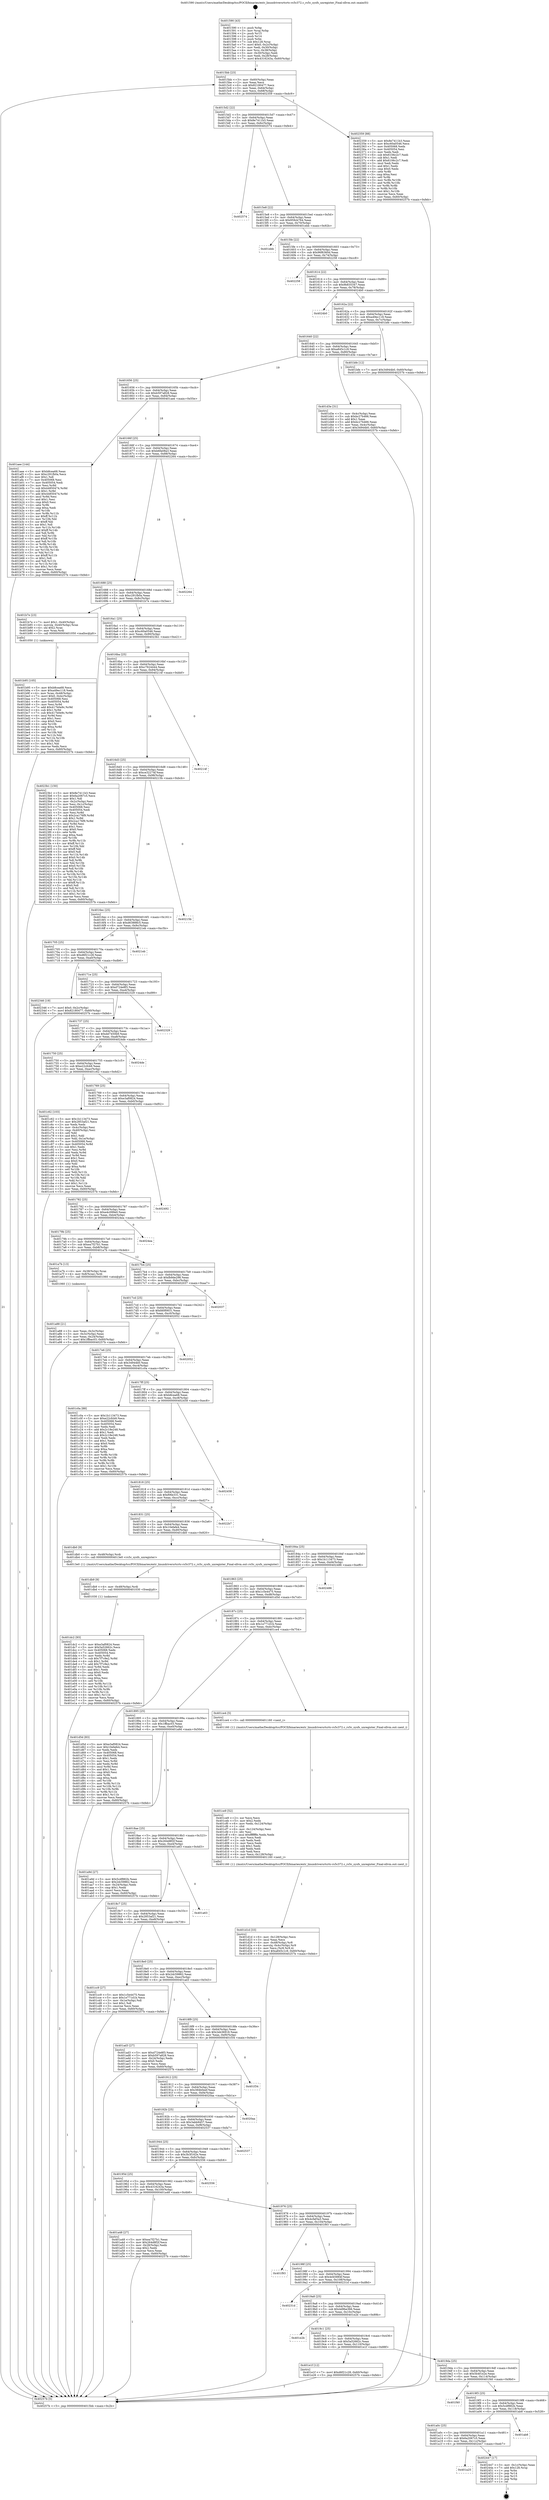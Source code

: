 digraph "0x401590" {
  label = "0x401590 (/mnt/c/Users/mathe/Desktop/tcc/POCII/binaries/extr_linuxdriversrtcrtc-rs5c372.c_rs5c_sysfs_unregister_Final-ollvm.out::main(0))"
  labelloc = "t"
  node[shape=record]

  Entry [label="",width=0.3,height=0.3,shape=circle,fillcolor=black,style=filled]
  "0x4015bb" [label="{
     0x4015bb [23]\l
     | [instrs]\l
     &nbsp;&nbsp;0x4015bb \<+3\>: mov -0x60(%rbp),%eax\l
     &nbsp;&nbsp;0x4015be \<+2\>: mov %eax,%ecx\l
     &nbsp;&nbsp;0x4015c0 \<+6\>: sub $0x82180477,%ecx\l
     &nbsp;&nbsp;0x4015c6 \<+3\>: mov %eax,-0x64(%rbp)\l
     &nbsp;&nbsp;0x4015c9 \<+3\>: mov %ecx,-0x68(%rbp)\l
     &nbsp;&nbsp;0x4015cc \<+6\>: je 0000000000402359 \<main+0xdc9\>\l
  }"]
  "0x402359" [label="{
     0x402359 [88]\l
     | [instrs]\l
     &nbsp;&nbsp;0x402359 \<+5\>: mov $0x8e7411b3,%eax\l
     &nbsp;&nbsp;0x40235e \<+5\>: mov $0xc60a0546,%ecx\l
     &nbsp;&nbsp;0x402363 \<+7\>: mov 0x405068,%edx\l
     &nbsp;&nbsp;0x40236a \<+7\>: mov 0x405054,%esi\l
     &nbsp;&nbsp;0x402371 \<+2\>: mov %edx,%edi\l
     &nbsp;&nbsp;0x402373 \<+6\>: sub $0x6106c2c7,%edi\l
     &nbsp;&nbsp;0x402379 \<+3\>: sub $0x1,%edi\l
     &nbsp;&nbsp;0x40237c \<+6\>: add $0x6106c2c7,%edi\l
     &nbsp;&nbsp;0x402382 \<+3\>: imul %edi,%edx\l
     &nbsp;&nbsp;0x402385 \<+3\>: and $0x1,%edx\l
     &nbsp;&nbsp;0x402388 \<+3\>: cmp $0x0,%edx\l
     &nbsp;&nbsp;0x40238b \<+4\>: sete %r8b\l
     &nbsp;&nbsp;0x40238f \<+3\>: cmp $0xa,%esi\l
     &nbsp;&nbsp;0x402392 \<+4\>: setl %r9b\l
     &nbsp;&nbsp;0x402396 \<+3\>: mov %r8b,%r10b\l
     &nbsp;&nbsp;0x402399 \<+3\>: and %r9b,%r10b\l
     &nbsp;&nbsp;0x40239c \<+3\>: xor %r9b,%r8b\l
     &nbsp;&nbsp;0x40239f \<+3\>: or %r8b,%r10b\l
     &nbsp;&nbsp;0x4023a2 \<+4\>: test $0x1,%r10b\l
     &nbsp;&nbsp;0x4023a6 \<+3\>: cmovne %ecx,%eax\l
     &nbsp;&nbsp;0x4023a9 \<+3\>: mov %eax,-0x60(%rbp)\l
     &nbsp;&nbsp;0x4023ac \<+5\>: jmp 000000000040257b \<main+0xfeb\>\l
  }"]
  "0x4015d2" [label="{
     0x4015d2 [22]\l
     | [instrs]\l
     &nbsp;&nbsp;0x4015d2 \<+5\>: jmp 00000000004015d7 \<main+0x47\>\l
     &nbsp;&nbsp;0x4015d7 \<+3\>: mov -0x64(%rbp),%eax\l
     &nbsp;&nbsp;0x4015da \<+5\>: sub $0x8e7411b3,%eax\l
     &nbsp;&nbsp;0x4015df \<+3\>: mov %eax,-0x6c(%rbp)\l
     &nbsp;&nbsp;0x4015e2 \<+6\>: je 0000000000402574 \<main+0xfe4\>\l
  }"]
  Exit [label="",width=0.3,height=0.3,shape=circle,fillcolor=black,style=filled,peripheries=2]
  "0x402574" [label="{
     0x402574\l
  }", style=dashed]
  "0x4015e8" [label="{
     0x4015e8 [22]\l
     | [instrs]\l
     &nbsp;&nbsp;0x4015e8 \<+5\>: jmp 00000000004015ed \<main+0x5d\>\l
     &nbsp;&nbsp;0x4015ed \<+3\>: mov -0x64(%rbp),%eax\l
     &nbsp;&nbsp;0x4015f0 \<+5\>: sub $0x959cb764,%eax\l
     &nbsp;&nbsp;0x4015f5 \<+3\>: mov %eax,-0x70(%rbp)\l
     &nbsp;&nbsp;0x4015f8 \<+6\>: je 0000000000401ebb \<main+0x92b\>\l
  }"]
  "0x401a25" [label="{
     0x401a25\l
  }", style=dashed]
  "0x401ebb" [label="{
     0x401ebb\l
  }", style=dashed]
  "0x4015fe" [label="{
     0x4015fe [22]\l
     | [instrs]\l
     &nbsp;&nbsp;0x4015fe \<+5\>: jmp 0000000000401603 \<main+0x73\>\l
     &nbsp;&nbsp;0x401603 \<+3\>: mov -0x64(%rbp),%eax\l
     &nbsp;&nbsp;0x401606 \<+5\>: sub $0x96f6360d,%eax\l
     &nbsp;&nbsp;0x40160b \<+3\>: mov %eax,-0x74(%rbp)\l
     &nbsp;&nbsp;0x40160e \<+6\>: je 0000000000402258 \<main+0xcc8\>\l
  }"]
  "0x402447" [label="{
     0x402447 [17]\l
     | [instrs]\l
     &nbsp;&nbsp;0x402447 \<+3\>: mov -0x1c(%rbp),%eax\l
     &nbsp;&nbsp;0x40244a \<+7\>: add $0x128,%rsp\l
     &nbsp;&nbsp;0x402451 \<+1\>: pop %rbx\l
     &nbsp;&nbsp;0x402452 \<+2\>: pop %r14\l
     &nbsp;&nbsp;0x402454 \<+2\>: pop %r15\l
     &nbsp;&nbsp;0x402456 \<+1\>: pop %rbp\l
     &nbsp;&nbsp;0x402457 \<+1\>: ret\l
  }"]
  "0x402258" [label="{
     0x402258\l
  }", style=dashed]
  "0x401614" [label="{
     0x401614 [22]\l
     | [instrs]\l
     &nbsp;&nbsp;0x401614 \<+5\>: jmp 0000000000401619 \<main+0x89\>\l
     &nbsp;&nbsp;0x401619 \<+3\>: mov -0x64(%rbp),%eax\l
     &nbsp;&nbsp;0x40161c \<+5\>: sub $0x9b835347,%eax\l
     &nbsp;&nbsp;0x401621 \<+3\>: mov %eax,-0x78(%rbp)\l
     &nbsp;&nbsp;0x401624 \<+6\>: je 00000000004024b0 \<main+0xf20\>\l
  }"]
  "0x401a0c" [label="{
     0x401a0c [25]\l
     | [instrs]\l
     &nbsp;&nbsp;0x401a0c \<+5\>: jmp 0000000000401a11 \<main+0x481\>\l
     &nbsp;&nbsp;0x401a11 \<+3\>: mov -0x64(%rbp),%eax\l
     &nbsp;&nbsp;0x401a14 \<+5\>: sub $0x6a2067c5,%eax\l
     &nbsp;&nbsp;0x401a19 \<+6\>: mov %eax,-0x11c(%rbp)\l
     &nbsp;&nbsp;0x401a1f \<+6\>: je 0000000000402447 \<main+0xeb7\>\l
  }"]
  "0x4024b0" [label="{
     0x4024b0\l
  }", style=dashed]
  "0x40162a" [label="{
     0x40162a [22]\l
     | [instrs]\l
     &nbsp;&nbsp;0x40162a \<+5\>: jmp 000000000040162f \<main+0x9f\>\l
     &nbsp;&nbsp;0x40162f \<+3\>: mov -0x64(%rbp),%eax\l
     &nbsp;&nbsp;0x401632 \<+5\>: sub $0xa49ec118,%eax\l
     &nbsp;&nbsp;0x401637 \<+3\>: mov %eax,-0x7c(%rbp)\l
     &nbsp;&nbsp;0x40163a \<+6\>: je 0000000000401bfe \<main+0x66e\>\l
  }"]
  "0x401ab8" [label="{
     0x401ab8\l
  }", style=dashed]
  "0x401bfe" [label="{
     0x401bfe [12]\l
     | [instrs]\l
     &nbsp;&nbsp;0x401bfe \<+7\>: movl $0x34944b0,-0x60(%rbp)\l
     &nbsp;&nbsp;0x401c05 \<+5\>: jmp 000000000040257b \<main+0xfeb\>\l
  }"]
  "0x401640" [label="{
     0x401640 [22]\l
     | [instrs]\l
     &nbsp;&nbsp;0x401640 \<+5\>: jmp 0000000000401645 \<main+0xb5\>\l
     &nbsp;&nbsp;0x401645 \<+3\>: mov -0x64(%rbp),%eax\l
     &nbsp;&nbsp;0x401648 \<+5\>: sub $0xa845c1c9,%eax\l
     &nbsp;&nbsp;0x40164d \<+3\>: mov %eax,-0x80(%rbp)\l
     &nbsp;&nbsp;0x401650 \<+6\>: je 0000000000401d3e \<main+0x7ae\>\l
  }"]
  "0x4019f3" [label="{
     0x4019f3 [25]\l
     | [instrs]\l
     &nbsp;&nbsp;0x4019f3 \<+5\>: jmp 00000000004019f8 \<main+0x468\>\l
     &nbsp;&nbsp;0x4019f8 \<+3\>: mov -0x64(%rbp),%eax\l
     &nbsp;&nbsp;0x4019fb \<+5\>: sub $0x5cdf882b,%eax\l
     &nbsp;&nbsp;0x401a00 \<+6\>: mov %eax,-0x118(%rbp)\l
     &nbsp;&nbsp;0x401a06 \<+6\>: je 0000000000401ab8 \<main+0x528\>\l
  }"]
  "0x401d3e" [label="{
     0x401d3e [31]\l
     | [instrs]\l
     &nbsp;&nbsp;0x401d3e \<+3\>: mov -0x4c(%rbp),%eax\l
     &nbsp;&nbsp;0x401d41 \<+5\>: sub $0xbc27b466,%eax\l
     &nbsp;&nbsp;0x401d46 \<+3\>: add $0x1,%eax\l
     &nbsp;&nbsp;0x401d49 \<+5\>: add $0xbc27b466,%eax\l
     &nbsp;&nbsp;0x401d4e \<+3\>: mov %eax,-0x4c(%rbp)\l
     &nbsp;&nbsp;0x401d51 \<+7\>: movl $0x34944b0,-0x60(%rbp)\l
     &nbsp;&nbsp;0x401d58 \<+5\>: jmp 000000000040257b \<main+0xfeb\>\l
  }"]
  "0x401656" [label="{
     0x401656 [25]\l
     | [instrs]\l
     &nbsp;&nbsp;0x401656 \<+5\>: jmp 000000000040165b \<main+0xcb\>\l
     &nbsp;&nbsp;0x40165b \<+3\>: mov -0x64(%rbp),%eax\l
     &nbsp;&nbsp;0x40165e \<+5\>: sub $0xb597a828,%eax\l
     &nbsp;&nbsp;0x401663 \<+6\>: mov %eax,-0x84(%rbp)\l
     &nbsp;&nbsp;0x401669 \<+6\>: je 0000000000401aee \<main+0x55e\>\l
  }"]
  "0x401f40" [label="{
     0x401f40\l
  }", style=dashed]
  "0x401aee" [label="{
     0x401aee [144]\l
     | [instrs]\l
     &nbsp;&nbsp;0x401aee \<+5\>: mov $0xb8cea68,%eax\l
     &nbsp;&nbsp;0x401af3 \<+5\>: mov $0xc291fb0a,%ecx\l
     &nbsp;&nbsp;0x401af8 \<+2\>: mov $0x1,%dl\l
     &nbsp;&nbsp;0x401afa \<+7\>: mov 0x405068,%esi\l
     &nbsp;&nbsp;0x401b01 \<+7\>: mov 0x405054,%edi\l
     &nbsp;&nbsp;0x401b08 \<+3\>: mov %esi,%r8d\l
     &nbsp;&nbsp;0x401b0b \<+7\>: sub $0x44850474,%r8d\l
     &nbsp;&nbsp;0x401b12 \<+4\>: sub $0x1,%r8d\l
     &nbsp;&nbsp;0x401b16 \<+7\>: add $0x44850474,%r8d\l
     &nbsp;&nbsp;0x401b1d \<+4\>: imul %r8d,%esi\l
     &nbsp;&nbsp;0x401b21 \<+3\>: and $0x1,%esi\l
     &nbsp;&nbsp;0x401b24 \<+3\>: cmp $0x0,%esi\l
     &nbsp;&nbsp;0x401b27 \<+4\>: sete %r9b\l
     &nbsp;&nbsp;0x401b2b \<+3\>: cmp $0xa,%edi\l
     &nbsp;&nbsp;0x401b2e \<+4\>: setl %r10b\l
     &nbsp;&nbsp;0x401b32 \<+3\>: mov %r9b,%r11b\l
     &nbsp;&nbsp;0x401b35 \<+4\>: xor $0xff,%r11b\l
     &nbsp;&nbsp;0x401b39 \<+3\>: mov %r10b,%bl\l
     &nbsp;&nbsp;0x401b3c \<+3\>: xor $0xff,%bl\l
     &nbsp;&nbsp;0x401b3f \<+3\>: xor $0x1,%dl\l
     &nbsp;&nbsp;0x401b42 \<+3\>: mov %r11b,%r14b\l
     &nbsp;&nbsp;0x401b45 \<+4\>: and $0xff,%r14b\l
     &nbsp;&nbsp;0x401b49 \<+3\>: and %dl,%r9b\l
     &nbsp;&nbsp;0x401b4c \<+3\>: mov %bl,%r15b\l
     &nbsp;&nbsp;0x401b4f \<+4\>: and $0xff,%r15b\l
     &nbsp;&nbsp;0x401b53 \<+3\>: and %dl,%r10b\l
     &nbsp;&nbsp;0x401b56 \<+3\>: or %r9b,%r14b\l
     &nbsp;&nbsp;0x401b59 \<+3\>: or %r10b,%r15b\l
     &nbsp;&nbsp;0x401b5c \<+3\>: xor %r15b,%r14b\l
     &nbsp;&nbsp;0x401b5f \<+3\>: or %bl,%r11b\l
     &nbsp;&nbsp;0x401b62 \<+4\>: xor $0xff,%r11b\l
     &nbsp;&nbsp;0x401b66 \<+3\>: or $0x1,%dl\l
     &nbsp;&nbsp;0x401b69 \<+3\>: and %dl,%r11b\l
     &nbsp;&nbsp;0x401b6c \<+3\>: or %r11b,%r14b\l
     &nbsp;&nbsp;0x401b6f \<+4\>: test $0x1,%r14b\l
     &nbsp;&nbsp;0x401b73 \<+3\>: cmovne %ecx,%eax\l
     &nbsp;&nbsp;0x401b76 \<+3\>: mov %eax,-0x60(%rbp)\l
     &nbsp;&nbsp;0x401b79 \<+5\>: jmp 000000000040257b \<main+0xfeb\>\l
  }"]
  "0x40166f" [label="{
     0x40166f [25]\l
     | [instrs]\l
     &nbsp;&nbsp;0x40166f \<+5\>: jmp 0000000000401674 \<main+0xe4\>\l
     &nbsp;&nbsp;0x401674 \<+3\>: mov -0x64(%rbp),%eax\l
     &nbsp;&nbsp;0x401677 \<+5\>: sub $0xb6fa08a3,%eax\l
     &nbsp;&nbsp;0x40167c \<+6\>: mov %eax,-0x88(%rbp)\l
     &nbsp;&nbsp;0x401682 \<+6\>: je 0000000000402264 \<main+0xcd4\>\l
  }"]
  "0x4019da" [label="{
     0x4019da [25]\l
     | [instrs]\l
     &nbsp;&nbsp;0x4019da \<+5\>: jmp 00000000004019df \<main+0x44f\>\l
     &nbsp;&nbsp;0x4019df \<+3\>: mov -0x64(%rbp),%eax\l
     &nbsp;&nbsp;0x4019e2 \<+5\>: sub $0x5b4f1e2e,%eax\l
     &nbsp;&nbsp;0x4019e7 \<+6\>: mov %eax,-0x114(%rbp)\l
     &nbsp;&nbsp;0x4019ed \<+6\>: je 0000000000401f40 \<main+0x9b0\>\l
  }"]
  "0x402264" [label="{
     0x402264\l
  }", style=dashed]
  "0x401688" [label="{
     0x401688 [25]\l
     | [instrs]\l
     &nbsp;&nbsp;0x401688 \<+5\>: jmp 000000000040168d \<main+0xfd\>\l
     &nbsp;&nbsp;0x40168d \<+3\>: mov -0x64(%rbp),%eax\l
     &nbsp;&nbsp;0x401690 \<+5\>: sub $0xc291fb0a,%eax\l
     &nbsp;&nbsp;0x401695 \<+6\>: mov %eax,-0x8c(%rbp)\l
     &nbsp;&nbsp;0x40169b \<+6\>: je 0000000000401b7e \<main+0x5ee\>\l
  }"]
  "0x401e1f" [label="{
     0x401e1f [12]\l
     | [instrs]\l
     &nbsp;&nbsp;0x401e1f \<+7\>: movl $0xd6f21c28,-0x60(%rbp)\l
     &nbsp;&nbsp;0x401e26 \<+5\>: jmp 000000000040257b \<main+0xfeb\>\l
  }"]
  "0x401b7e" [label="{
     0x401b7e [23]\l
     | [instrs]\l
     &nbsp;&nbsp;0x401b7e \<+7\>: movl $0x1,-0x40(%rbp)\l
     &nbsp;&nbsp;0x401b85 \<+4\>: movslq -0x40(%rbp),%rax\l
     &nbsp;&nbsp;0x401b89 \<+4\>: shl $0x2,%rax\l
     &nbsp;&nbsp;0x401b8d \<+3\>: mov %rax,%rdi\l
     &nbsp;&nbsp;0x401b90 \<+5\>: call 0000000000401050 \<malloc@plt\>\l
     | [calls]\l
     &nbsp;&nbsp;0x401050 \{1\} (unknown)\l
  }"]
  "0x4016a1" [label="{
     0x4016a1 [25]\l
     | [instrs]\l
     &nbsp;&nbsp;0x4016a1 \<+5\>: jmp 00000000004016a6 \<main+0x116\>\l
     &nbsp;&nbsp;0x4016a6 \<+3\>: mov -0x64(%rbp),%eax\l
     &nbsp;&nbsp;0x4016a9 \<+5\>: sub $0xc60a0546,%eax\l
     &nbsp;&nbsp;0x4016ae \<+6\>: mov %eax,-0x90(%rbp)\l
     &nbsp;&nbsp;0x4016b4 \<+6\>: je 00000000004023b1 \<main+0xe21\>\l
  }"]
  "0x4019c1" [label="{
     0x4019c1 [25]\l
     | [instrs]\l
     &nbsp;&nbsp;0x4019c1 \<+5\>: jmp 00000000004019c6 \<main+0x436\>\l
     &nbsp;&nbsp;0x4019c6 \<+3\>: mov -0x64(%rbp),%eax\l
     &nbsp;&nbsp;0x4019c9 \<+5\>: sub $0x5a52662c,%eax\l
     &nbsp;&nbsp;0x4019ce \<+6\>: mov %eax,-0x110(%rbp)\l
     &nbsp;&nbsp;0x4019d4 \<+6\>: je 0000000000401e1f \<main+0x88f\>\l
  }"]
  "0x4023b1" [label="{
     0x4023b1 [150]\l
     | [instrs]\l
     &nbsp;&nbsp;0x4023b1 \<+5\>: mov $0x8e7411b3,%eax\l
     &nbsp;&nbsp;0x4023b6 \<+5\>: mov $0x6a2067c5,%ecx\l
     &nbsp;&nbsp;0x4023bb \<+2\>: mov $0x1,%dl\l
     &nbsp;&nbsp;0x4023bd \<+3\>: mov -0x2c(%rbp),%esi\l
     &nbsp;&nbsp;0x4023c0 \<+3\>: mov %esi,-0x1c(%rbp)\l
     &nbsp;&nbsp;0x4023c3 \<+7\>: mov 0x405068,%esi\l
     &nbsp;&nbsp;0x4023ca \<+7\>: mov 0x405054,%edi\l
     &nbsp;&nbsp;0x4023d1 \<+3\>: mov %esi,%r8d\l
     &nbsp;&nbsp;0x4023d4 \<+7\>: sub $0x2ca176f9,%r8d\l
     &nbsp;&nbsp;0x4023db \<+4\>: sub $0x1,%r8d\l
     &nbsp;&nbsp;0x4023df \<+7\>: add $0x2ca176f9,%r8d\l
     &nbsp;&nbsp;0x4023e6 \<+4\>: imul %r8d,%esi\l
     &nbsp;&nbsp;0x4023ea \<+3\>: and $0x1,%esi\l
     &nbsp;&nbsp;0x4023ed \<+3\>: cmp $0x0,%esi\l
     &nbsp;&nbsp;0x4023f0 \<+4\>: sete %r9b\l
     &nbsp;&nbsp;0x4023f4 \<+3\>: cmp $0xa,%edi\l
     &nbsp;&nbsp;0x4023f7 \<+4\>: setl %r10b\l
     &nbsp;&nbsp;0x4023fb \<+3\>: mov %r9b,%r11b\l
     &nbsp;&nbsp;0x4023fe \<+4\>: xor $0xff,%r11b\l
     &nbsp;&nbsp;0x402402 \<+3\>: mov %r10b,%bl\l
     &nbsp;&nbsp;0x402405 \<+3\>: xor $0xff,%bl\l
     &nbsp;&nbsp;0x402408 \<+3\>: xor $0x0,%dl\l
     &nbsp;&nbsp;0x40240b \<+3\>: mov %r11b,%r14b\l
     &nbsp;&nbsp;0x40240e \<+4\>: and $0x0,%r14b\l
     &nbsp;&nbsp;0x402412 \<+3\>: and %dl,%r9b\l
     &nbsp;&nbsp;0x402415 \<+3\>: mov %bl,%r15b\l
     &nbsp;&nbsp;0x402418 \<+4\>: and $0x0,%r15b\l
     &nbsp;&nbsp;0x40241c \<+3\>: and %dl,%r10b\l
     &nbsp;&nbsp;0x40241f \<+3\>: or %r9b,%r14b\l
     &nbsp;&nbsp;0x402422 \<+3\>: or %r10b,%r15b\l
     &nbsp;&nbsp;0x402425 \<+3\>: xor %r15b,%r14b\l
     &nbsp;&nbsp;0x402428 \<+3\>: or %bl,%r11b\l
     &nbsp;&nbsp;0x40242b \<+4\>: xor $0xff,%r11b\l
     &nbsp;&nbsp;0x40242f \<+3\>: or $0x0,%dl\l
     &nbsp;&nbsp;0x402432 \<+3\>: and %dl,%r11b\l
     &nbsp;&nbsp;0x402435 \<+3\>: or %r11b,%r14b\l
     &nbsp;&nbsp;0x402438 \<+4\>: test $0x1,%r14b\l
     &nbsp;&nbsp;0x40243c \<+3\>: cmovne %ecx,%eax\l
     &nbsp;&nbsp;0x40243f \<+3\>: mov %eax,-0x60(%rbp)\l
     &nbsp;&nbsp;0x402442 \<+5\>: jmp 000000000040257b \<main+0xfeb\>\l
  }"]
  "0x4016ba" [label="{
     0x4016ba [25]\l
     | [instrs]\l
     &nbsp;&nbsp;0x4016ba \<+5\>: jmp 00000000004016bf \<main+0x12f\>\l
     &nbsp;&nbsp;0x4016bf \<+3\>: mov -0x64(%rbp),%eax\l
     &nbsp;&nbsp;0x4016c2 \<+5\>: sub $0xc7624444,%eax\l
     &nbsp;&nbsp;0x4016c7 \<+6\>: mov %eax,-0x94(%rbp)\l
     &nbsp;&nbsp;0x4016cd \<+6\>: je 000000000040214f \<main+0xbbf\>\l
  }"]
  "0x401e2b" [label="{
     0x401e2b\l
  }", style=dashed]
  "0x40214f" [label="{
     0x40214f\l
  }", style=dashed]
  "0x4016d3" [label="{
     0x4016d3 [25]\l
     | [instrs]\l
     &nbsp;&nbsp;0x4016d3 \<+5\>: jmp 00000000004016d8 \<main+0x148\>\l
     &nbsp;&nbsp;0x4016d8 \<+3\>: mov -0x64(%rbp),%eax\l
     &nbsp;&nbsp;0x4016db \<+5\>: sub $0xce32274f,%eax\l
     &nbsp;&nbsp;0x4016e0 \<+6\>: mov %eax,-0x98(%rbp)\l
     &nbsp;&nbsp;0x4016e6 \<+6\>: je 000000000040215b \<main+0xbcb\>\l
  }"]
  "0x4019a8" [label="{
     0x4019a8 [25]\l
     | [instrs]\l
     &nbsp;&nbsp;0x4019a8 \<+5\>: jmp 00000000004019ad \<main+0x41d\>\l
     &nbsp;&nbsp;0x4019ad \<+3\>: mov -0x64(%rbp),%eax\l
     &nbsp;&nbsp;0x4019b0 \<+5\>: sub $0x4d9be366,%eax\l
     &nbsp;&nbsp;0x4019b5 \<+6\>: mov %eax,-0x10c(%rbp)\l
     &nbsp;&nbsp;0x4019bb \<+6\>: je 0000000000401e2b \<main+0x89b\>\l
  }"]
  "0x40215b" [label="{
     0x40215b\l
  }", style=dashed]
  "0x4016ec" [label="{
     0x4016ec [25]\l
     | [instrs]\l
     &nbsp;&nbsp;0x4016ec \<+5\>: jmp 00000000004016f1 \<main+0x161\>\l
     &nbsp;&nbsp;0x4016f1 \<+3\>: mov -0x64(%rbp),%eax\l
     &nbsp;&nbsp;0x4016f4 \<+5\>: sub $0xd63888c5,%eax\l
     &nbsp;&nbsp;0x4016f9 \<+6\>: mov %eax,-0x9c(%rbp)\l
     &nbsp;&nbsp;0x4016ff \<+6\>: je 00000000004021eb \<main+0xc5b\>\l
  }"]
  "0x40231d" [label="{
     0x40231d\l
  }", style=dashed]
  "0x4021eb" [label="{
     0x4021eb\l
  }", style=dashed]
  "0x401705" [label="{
     0x401705 [25]\l
     | [instrs]\l
     &nbsp;&nbsp;0x401705 \<+5\>: jmp 000000000040170a \<main+0x17a\>\l
     &nbsp;&nbsp;0x40170a \<+3\>: mov -0x64(%rbp),%eax\l
     &nbsp;&nbsp;0x40170d \<+5\>: sub $0xd6f21c28,%eax\l
     &nbsp;&nbsp;0x401712 \<+6\>: mov %eax,-0xa0(%rbp)\l
     &nbsp;&nbsp;0x401718 \<+6\>: je 0000000000402346 \<main+0xdb6\>\l
  }"]
  "0x40198f" [label="{
     0x40198f [25]\l
     | [instrs]\l
     &nbsp;&nbsp;0x40198f \<+5\>: jmp 0000000000401994 \<main+0x404\>\l
     &nbsp;&nbsp;0x401994 \<+3\>: mov -0x64(%rbp),%eax\l
     &nbsp;&nbsp;0x401997 \<+5\>: sub $0x4d45884f,%eax\l
     &nbsp;&nbsp;0x40199c \<+6\>: mov %eax,-0x108(%rbp)\l
     &nbsp;&nbsp;0x4019a2 \<+6\>: je 000000000040231d \<main+0xd8d\>\l
  }"]
  "0x402346" [label="{
     0x402346 [19]\l
     | [instrs]\l
     &nbsp;&nbsp;0x402346 \<+7\>: movl $0x0,-0x2c(%rbp)\l
     &nbsp;&nbsp;0x40234d \<+7\>: movl $0x82180477,-0x60(%rbp)\l
     &nbsp;&nbsp;0x402354 \<+5\>: jmp 000000000040257b \<main+0xfeb\>\l
  }"]
  "0x40171e" [label="{
     0x40171e [25]\l
     | [instrs]\l
     &nbsp;&nbsp;0x40171e \<+5\>: jmp 0000000000401723 \<main+0x193\>\l
     &nbsp;&nbsp;0x401723 \<+3\>: mov -0x64(%rbp),%eax\l
     &nbsp;&nbsp;0x401726 \<+5\>: sub $0xd724e8f3,%eax\l
     &nbsp;&nbsp;0x40172b \<+6\>: mov %eax,-0xa4(%rbp)\l
     &nbsp;&nbsp;0x401731 \<+6\>: je 0000000000402329 \<main+0xd99\>\l
  }"]
  "0x401f93" [label="{
     0x401f93\l
  }", style=dashed]
  "0x402329" [label="{
     0x402329\l
  }", style=dashed]
  "0x401737" [label="{
     0x401737 [25]\l
     | [instrs]\l
     &nbsp;&nbsp;0x401737 \<+5\>: jmp 000000000040173c \<main+0x1ac\>\l
     &nbsp;&nbsp;0x40173c \<+3\>: mov -0x64(%rbp),%eax\l
     &nbsp;&nbsp;0x40173f \<+5\>: sub $0xdd7450b9,%eax\l
     &nbsp;&nbsp;0x401744 \<+6\>: mov %eax,-0xa8(%rbp)\l
     &nbsp;&nbsp;0x40174a \<+6\>: je 00000000004024de \<main+0xf4e\>\l
  }"]
  "0x401dc2" [label="{
     0x401dc2 [93]\l
     | [instrs]\l
     &nbsp;&nbsp;0x401dc2 \<+5\>: mov $0xe3af0824,%eax\l
     &nbsp;&nbsp;0x401dc7 \<+5\>: mov $0x5a52662c,%ecx\l
     &nbsp;&nbsp;0x401dcc \<+7\>: mov 0x405068,%edx\l
     &nbsp;&nbsp;0x401dd3 \<+7\>: mov 0x405054,%esi\l
     &nbsp;&nbsp;0x401dda \<+3\>: mov %edx,%r8d\l
     &nbsp;&nbsp;0x401ddd \<+7\>: sub $0x7f7c9e2,%r8d\l
     &nbsp;&nbsp;0x401de4 \<+4\>: sub $0x1,%r8d\l
     &nbsp;&nbsp;0x401de8 \<+7\>: add $0x7f7c9e2,%r8d\l
     &nbsp;&nbsp;0x401def \<+4\>: imul %r8d,%edx\l
     &nbsp;&nbsp;0x401df3 \<+3\>: and $0x1,%edx\l
     &nbsp;&nbsp;0x401df6 \<+3\>: cmp $0x0,%edx\l
     &nbsp;&nbsp;0x401df9 \<+4\>: sete %r9b\l
     &nbsp;&nbsp;0x401dfd \<+3\>: cmp $0xa,%esi\l
     &nbsp;&nbsp;0x401e00 \<+4\>: setl %r10b\l
     &nbsp;&nbsp;0x401e04 \<+3\>: mov %r9b,%r11b\l
     &nbsp;&nbsp;0x401e07 \<+3\>: and %r10b,%r11b\l
     &nbsp;&nbsp;0x401e0a \<+3\>: xor %r10b,%r9b\l
     &nbsp;&nbsp;0x401e0d \<+3\>: or %r9b,%r11b\l
     &nbsp;&nbsp;0x401e10 \<+4\>: test $0x1,%r11b\l
     &nbsp;&nbsp;0x401e14 \<+3\>: cmovne %ecx,%eax\l
     &nbsp;&nbsp;0x401e17 \<+3\>: mov %eax,-0x60(%rbp)\l
     &nbsp;&nbsp;0x401e1a \<+5\>: jmp 000000000040257b \<main+0xfeb\>\l
  }"]
  "0x4024de" [label="{
     0x4024de\l
  }", style=dashed]
  "0x401750" [label="{
     0x401750 [25]\l
     | [instrs]\l
     &nbsp;&nbsp;0x401750 \<+5\>: jmp 0000000000401755 \<main+0x1c5\>\l
     &nbsp;&nbsp;0x401755 \<+3\>: mov -0x64(%rbp),%eax\l
     &nbsp;&nbsp;0x401758 \<+5\>: sub $0xe22cfcb9,%eax\l
     &nbsp;&nbsp;0x40175d \<+6\>: mov %eax,-0xac(%rbp)\l
     &nbsp;&nbsp;0x401763 \<+6\>: je 0000000000401c62 \<main+0x6d2\>\l
  }"]
  "0x401db9" [label="{
     0x401db9 [9]\l
     | [instrs]\l
     &nbsp;&nbsp;0x401db9 \<+4\>: mov -0x48(%rbp),%rdi\l
     &nbsp;&nbsp;0x401dbd \<+5\>: call 0000000000401030 \<free@plt\>\l
     | [calls]\l
     &nbsp;&nbsp;0x401030 \{1\} (unknown)\l
  }"]
  "0x401c62" [label="{
     0x401c62 [103]\l
     | [instrs]\l
     &nbsp;&nbsp;0x401c62 \<+5\>: mov $0x1b113473,%eax\l
     &nbsp;&nbsp;0x401c67 \<+5\>: mov $0x2853af21,%ecx\l
     &nbsp;&nbsp;0x401c6c \<+2\>: xor %edx,%edx\l
     &nbsp;&nbsp;0x401c6e \<+3\>: mov -0x4c(%rbp),%esi\l
     &nbsp;&nbsp;0x401c71 \<+3\>: cmp -0x40(%rbp),%esi\l
     &nbsp;&nbsp;0x401c74 \<+4\>: setl %dil\l
     &nbsp;&nbsp;0x401c78 \<+4\>: and $0x1,%dil\l
     &nbsp;&nbsp;0x401c7c \<+4\>: mov %dil,-0x1e(%rbp)\l
     &nbsp;&nbsp;0x401c80 \<+7\>: mov 0x405068,%esi\l
     &nbsp;&nbsp;0x401c87 \<+8\>: mov 0x405054,%r8d\l
     &nbsp;&nbsp;0x401c8f \<+3\>: sub $0x1,%edx\l
     &nbsp;&nbsp;0x401c92 \<+3\>: mov %esi,%r9d\l
     &nbsp;&nbsp;0x401c95 \<+3\>: add %edx,%r9d\l
     &nbsp;&nbsp;0x401c98 \<+4\>: imul %r9d,%esi\l
     &nbsp;&nbsp;0x401c9c \<+3\>: and $0x1,%esi\l
     &nbsp;&nbsp;0x401c9f \<+3\>: cmp $0x0,%esi\l
     &nbsp;&nbsp;0x401ca2 \<+4\>: sete %dil\l
     &nbsp;&nbsp;0x401ca6 \<+4\>: cmp $0xa,%r8d\l
     &nbsp;&nbsp;0x401caa \<+4\>: setl %r10b\l
     &nbsp;&nbsp;0x401cae \<+3\>: mov %dil,%r11b\l
     &nbsp;&nbsp;0x401cb1 \<+3\>: and %r10b,%r11b\l
     &nbsp;&nbsp;0x401cb4 \<+3\>: xor %r10b,%dil\l
     &nbsp;&nbsp;0x401cb7 \<+3\>: or %dil,%r11b\l
     &nbsp;&nbsp;0x401cba \<+4\>: test $0x1,%r11b\l
     &nbsp;&nbsp;0x401cbe \<+3\>: cmovne %ecx,%eax\l
     &nbsp;&nbsp;0x401cc1 \<+3\>: mov %eax,-0x60(%rbp)\l
     &nbsp;&nbsp;0x401cc4 \<+5\>: jmp 000000000040257b \<main+0xfeb\>\l
  }"]
  "0x401769" [label="{
     0x401769 [25]\l
     | [instrs]\l
     &nbsp;&nbsp;0x401769 \<+5\>: jmp 000000000040176e \<main+0x1de\>\l
     &nbsp;&nbsp;0x40176e \<+3\>: mov -0x64(%rbp),%eax\l
     &nbsp;&nbsp;0x401771 \<+5\>: sub $0xe3af0824,%eax\l
     &nbsp;&nbsp;0x401776 \<+6\>: mov %eax,-0xb0(%rbp)\l
     &nbsp;&nbsp;0x40177c \<+6\>: je 0000000000402492 \<main+0xf02\>\l
  }"]
  "0x401d1d" [label="{
     0x401d1d [33]\l
     | [instrs]\l
     &nbsp;&nbsp;0x401d1d \<+6\>: mov -0x128(%rbp),%ecx\l
     &nbsp;&nbsp;0x401d23 \<+3\>: imul %eax,%ecx\l
     &nbsp;&nbsp;0x401d26 \<+4\>: mov -0x48(%rbp),%r8\l
     &nbsp;&nbsp;0x401d2a \<+4\>: movslq -0x4c(%rbp),%r9\l
     &nbsp;&nbsp;0x401d2e \<+4\>: mov %ecx,(%r8,%r9,4)\l
     &nbsp;&nbsp;0x401d32 \<+7\>: movl $0xa845c1c9,-0x60(%rbp)\l
     &nbsp;&nbsp;0x401d39 \<+5\>: jmp 000000000040257b \<main+0xfeb\>\l
  }"]
  "0x402492" [label="{
     0x402492\l
  }", style=dashed]
  "0x401782" [label="{
     0x401782 [25]\l
     | [instrs]\l
     &nbsp;&nbsp;0x401782 \<+5\>: jmp 0000000000401787 \<main+0x1f7\>\l
     &nbsp;&nbsp;0x401787 \<+3\>: mov -0x64(%rbp),%eax\l
     &nbsp;&nbsp;0x40178a \<+5\>: sub $0xe4c099e0,%eax\l
     &nbsp;&nbsp;0x40178f \<+6\>: mov %eax,-0xb4(%rbp)\l
     &nbsp;&nbsp;0x401795 \<+6\>: je 00000000004024ea \<main+0xf5a\>\l
  }"]
  "0x401ce9" [label="{
     0x401ce9 [52]\l
     | [instrs]\l
     &nbsp;&nbsp;0x401ce9 \<+2\>: xor %ecx,%ecx\l
     &nbsp;&nbsp;0x401ceb \<+5\>: mov $0x2,%edx\l
     &nbsp;&nbsp;0x401cf0 \<+6\>: mov %edx,-0x124(%rbp)\l
     &nbsp;&nbsp;0x401cf6 \<+1\>: cltd\l
     &nbsp;&nbsp;0x401cf7 \<+6\>: mov -0x124(%rbp),%esi\l
     &nbsp;&nbsp;0x401cfd \<+2\>: idiv %esi\l
     &nbsp;&nbsp;0x401cff \<+6\>: imul $0xfffffffe,%edx,%edx\l
     &nbsp;&nbsp;0x401d05 \<+2\>: mov %ecx,%edi\l
     &nbsp;&nbsp;0x401d07 \<+2\>: sub %edx,%edi\l
     &nbsp;&nbsp;0x401d09 \<+2\>: mov %ecx,%edx\l
     &nbsp;&nbsp;0x401d0b \<+3\>: sub $0x1,%edx\l
     &nbsp;&nbsp;0x401d0e \<+2\>: add %edx,%edi\l
     &nbsp;&nbsp;0x401d10 \<+2\>: sub %edi,%ecx\l
     &nbsp;&nbsp;0x401d12 \<+6\>: mov %ecx,-0x128(%rbp)\l
     &nbsp;&nbsp;0x401d18 \<+5\>: call 0000000000401160 \<next_i\>\l
     | [calls]\l
     &nbsp;&nbsp;0x401160 \{1\} (/mnt/c/Users/mathe/Desktop/tcc/POCII/binaries/extr_linuxdriversrtcrtc-rs5c372.c_rs5c_sysfs_unregister_Final-ollvm.out::next_i)\l
  }"]
  "0x4024ea" [label="{
     0x4024ea\l
  }", style=dashed]
  "0x40179b" [label="{
     0x40179b [25]\l
     | [instrs]\l
     &nbsp;&nbsp;0x40179b \<+5\>: jmp 00000000004017a0 \<main+0x210\>\l
     &nbsp;&nbsp;0x4017a0 \<+3\>: mov -0x64(%rbp),%eax\l
     &nbsp;&nbsp;0x4017a3 \<+5\>: sub $0xea7f27b1,%eax\l
     &nbsp;&nbsp;0x4017a8 \<+6\>: mov %eax,-0xb8(%rbp)\l
     &nbsp;&nbsp;0x4017ae \<+6\>: je 0000000000401a7b \<main+0x4eb\>\l
  }"]
  "0x401b95" [label="{
     0x401b95 [105]\l
     | [instrs]\l
     &nbsp;&nbsp;0x401b95 \<+5\>: mov $0xb8cea68,%ecx\l
     &nbsp;&nbsp;0x401b9a \<+5\>: mov $0xa49ec118,%edx\l
     &nbsp;&nbsp;0x401b9f \<+4\>: mov %rax,-0x48(%rbp)\l
     &nbsp;&nbsp;0x401ba3 \<+7\>: movl $0x0,-0x4c(%rbp)\l
     &nbsp;&nbsp;0x401baa \<+7\>: mov 0x405068,%esi\l
     &nbsp;&nbsp;0x401bb1 \<+8\>: mov 0x405054,%r8d\l
     &nbsp;&nbsp;0x401bb9 \<+3\>: mov %esi,%r9d\l
     &nbsp;&nbsp;0x401bbc \<+7\>: add $0x417b0e9c,%r9d\l
     &nbsp;&nbsp;0x401bc3 \<+4\>: sub $0x1,%r9d\l
     &nbsp;&nbsp;0x401bc7 \<+7\>: sub $0x417b0e9c,%r9d\l
     &nbsp;&nbsp;0x401bce \<+4\>: imul %r9d,%esi\l
     &nbsp;&nbsp;0x401bd2 \<+3\>: and $0x1,%esi\l
     &nbsp;&nbsp;0x401bd5 \<+3\>: cmp $0x0,%esi\l
     &nbsp;&nbsp;0x401bd8 \<+4\>: sete %r10b\l
     &nbsp;&nbsp;0x401bdc \<+4\>: cmp $0xa,%r8d\l
     &nbsp;&nbsp;0x401be0 \<+4\>: setl %r11b\l
     &nbsp;&nbsp;0x401be4 \<+3\>: mov %r10b,%bl\l
     &nbsp;&nbsp;0x401be7 \<+3\>: and %r11b,%bl\l
     &nbsp;&nbsp;0x401bea \<+3\>: xor %r11b,%r10b\l
     &nbsp;&nbsp;0x401bed \<+3\>: or %r10b,%bl\l
     &nbsp;&nbsp;0x401bf0 \<+3\>: test $0x1,%bl\l
     &nbsp;&nbsp;0x401bf3 \<+3\>: cmovne %edx,%ecx\l
     &nbsp;&nbsp;0x401bf6 \<+3\>: mov %ecx,-0x60(%rbp)\l
     &nbsp;&nbsp;0x401bf9 \<+5\>: jmp 000000000040257b \<main+0xfeb\>\l
  }"]
  "0x401a7b" [label="{
     0x401a7b [13]\l
     | [instrs]\l
     &nbsp;&nbsp;0x401a7b \<+4\>: mov -0x38(%rbp),%rax\l
     &nbsp;&nbsp;0x401a7f \<+4\>: mov 0x8(%rax),%rdi\l
     &nbsp;&nbsp;0x401a83 \<+5\>: call 0000000000401060 \<atoi@plt\>\l
     | [calls]\l
     &nbsp;&nbsp;0x401060 \{1\} (unknown)\l
  }"]
  "0x4017b4" [label="{
     0x4017b4 [25]\l
     | [instrs]\l
     &nbsp;&nbsp;0x4017b4 \<+5\>: jmp 00000000004017b9 \<main+0x229\>\l
     &nbsp;&nbsp;0x4017b9 \<+3\>: mov -0x64(%rbp),%eax\l
     &nbsp;&nbsp;0x4017bc \<+5\>: sub $0xfb9de298,%eax\l
     &nbsp;&nbsp;0x4017c1 \<+6\>: mov %eax,-0xbc(%rbp)\l
     &nbsp;&nbsp;0x4017c7 \<+6\>: je 0000000000402037 \<main+0xaa7\>\l
  }"]
  "0x401a88" [label="{
     0x401a88 [21]\l
     | [instrs]\l
     &nbsp;&nbsp;0x401a88 \<+3\>: mov %eax,-0x3c(%rbp)\l
     &nbsp;&nbsp;0x401a8b \<+3\>: mov -0x3c(%rbp),%eax\l
     &nbsp;&nbsp;0x401a8e \<+3\>: mov %eax,-0x24(%rbp)\l
     &nbsp;&nbsp;0x401a91 \<+7\>: movl $0x1ffbac03,-0x60(%rbp)\l
     &nbsp;&nbsp;0x401a98 \<+5\>: jmp 000000000040257b \<main+0xfeb\>\l
  }"]
  "0x402037" [label="{
     0x402037\l
  }", style=dashed]
  "0x4017cd" [label="{
     0x4017cd [25]\l
     | [instrs]\l
     &nbsp;&nbsp;0x4017cd \<+5\>: jmp 00000000004017d2 \<main+0x242\>\l
     &nbsp;&nbsp;0x4017d2 \<+3\>: mov -0x64(%rbp),%eax\l
     &nbsp;&nbsp;0x4017d5 \<+5\>: sub $0xfd0f0831,%eax\l
     &nbsp;&nbsp;0x4017da \<+6\>: mov %eax,-0xc0(%rbp)\l
     &nbsp;&nbsp;0x4017e0 \<+6\>: je 0000000000402052 \<main+0xac2\>\l
  }"]
  "0x401590" [label="{
     0x401590 [43]\l
     | [instrs]\l
     &nbsp;&nbsp;0x401590 \<+1\>: push %rbp\l
     &nbsp;&nbsp;0x401591 \<+3\>: mov %rsp,%rbp\l
     &nbsp;&nbsp;0x401594 \<+2\>: push %r15\l
     &nbsp;&nbsp;0x401596 \<+2\>: push %r14\l
     &nbsp;&nbsp;0x401598 \<+1\>: push %rbx\l
     &nbsp;&nbsp;0x401599 \<+7\>: sub $0x128,%rsp\l
     &nbsp;&nbsp;0x4015a0 \<+7\>: movl $0x0,-0x2c(%rbp)\l
     &nbsp;&nbsp;0x4015a7 \<+3\>: mov %edi,-0x30(%rbp)\l
     &nbsp;&nbsp;0x4015aa \<+4\>: mov %rsi,-0x38(%rbp)\l
     &nbsp;&nbsp;0x4015ae \<+3\>: mov -0x30(%rbp),%edi\l
     &nbsp;&nbsp;0x4015b1 \<+3\>: mov %edi,-0x28(%rbp)\l
     &nbsp;&nbsp;0x4015b4 \<+7\>: movl $0x4316243a,-0x60(%rbp)\l
  }"]
  "0x402052" [label="{
     0x402052\l
  }", style=dashed]
  "0x4017e6" [label="{
     0x4017e6 [25]\l
     | [instrs]\l
     &nbsp;&nbsp;0x4017e6 \<+5\>: jmp 00000000004017eb \<main+0x25b\>\l
     &nbsp;&nbsp;0x4017eb \<+3\>: mov -0x64(%rbp),%eax\l
     &nbsp;&nbsp;0x4017ee \<+5\>: sub $0x34944b0,%eax\l
     &nbsp;&nbsp;0x4017f3 \<+6\>: mov %eax,-0xc4(%rbp)\l
     &nbsp;&nbsp;0x4017f9 \<+6\>: je 0000000000401c0a \<main+0x67a\>\l
  }"]
  "0x40257b" [label="{
     0x40257b [5]\l
     | [instrs]\l
     &nbsp;&nbsp;0x40257b \<+5\>: jmp 00000000004015bb \<main+0x2b\>\l
  }"]
  "0x401c0a" [label="{
     0x401c0a [88]\l
     | [instrs]\l
     &nbsp;&nbsp;0x401c0a \<+5\>: mov $0x1b113473,%eax\l
     &nbsp;&nbsp;0x401c0f \<+5\>: mov $0xe22cfcb9,%ecx\l
     &nbsp;&nbsp;0x401c14 \<+7\>: mov 0x405068,%edx\l
     &nbsp;&nbsp;0x401c1b \<+7\>: mov 0x405054,%esi\l
     &nbsp;&nbsp;0x401c22 \<+2\>: mov %edx,%edi\l
     &nbsp;&nbsp;0x401c24 \<+6\>: add $0x2c18e248,%edi\l
     &nbsp;&nbsp;0x401c2a \<+3\>: sub $0x1,%edi\l
     &nbsp;&nbsp;0x401c2d \<+6\>: sub $0x2c18e248,%edi\l
     &nbsp;&nbsp;0x401c33 \<+3\>: imul %edi,%edx\l
     &nbsp;&nbsp;0x401c36 \<+3\>: and $0x1,%edx\l
     &nbsp;&nbsp;0x401c39 \<+3\>: cmp $0x0,%edx\l
     &nbsp;&nbsp;0x401c3c \<+4\>: sete %r8b\l
     &nbsp;&nbsp;0x401c40 \<+3\>: cmp $0xa,%esi\l
     &nbsp;&nbsp;0x401c43 \<+4\>: setl %r9b\l
     &nbsp;&nbsp;0x401c47 \<+3\>: mov %r8b,%r10b\l
     &nbsp;&nbsp;0x401c4a \<+3\>: and %r9b,%r10b\l
     &nbsp;&nbsp;0x401c4d \<+3\>: xor %r9b,%r8b\l
     &nbsp;&nbsp;0x401c50 \<+3\>: or %r8b,%r10b\l
     &nbsp;&nbsp;0x401c53 \<+4\>: test $0x1,%r10b\l
     &nbsp;&nbsp;0x401c57 \<+3\>: cmovne %ecx,%eax\l
     &nbsp;&nbsp;0x401c5a \<+3\>: mov %eax,-0x60(%rbp)\l
     &nbsp;&nbsp;0x401c5d \<+5\>: jmp 000000000040257b \<main+0xfeb\>\l
  }"]
  "0x4017ff" [label="{
     0x4017ff [25]\l
     | [instrs]\l
     &nbsp;&nbsp;0x4017ff \<+5\>: jmp 0000000000401804 \<main+0x274\>\l
     &nbsp;&nbsp;0x401804 \<+3\>: mov -0x64(%rbp),%eax\l
     &nbsp;&nbsp;0x401807 \<+5\>: sub $0xb8cea68,%eax\l
     &nbsp;&nbsp;0x40180c \<+6\>: mov %eax,-0xc8(%rbp)\l
     &nbsp;&nbsp;0x401812 \<+6\>: je 0000000000402458 \<main+0xec8\>\l
  }"]
  "0x401976" [label="{
     0x401976 [25]\l
     | [instrs]\l
     &nbsp;&nbsp;0x401976 \<+5\>: jmp 000000000040197b \<main+0x3eb\>\l
     &nbsp;&nbsp;0x40197b \<+3\>: mov -0x64(%rbp),%eax\l
     &nbsp;&nbsp;0x40197e \<+5\>: sub $0x4cfaf3a3,%eax\l
     &nbsp;&nbsp;0x401983 \<+6\>: mov %eax,-0x104(%rbp)\l
     &nbsp;&nbsp;0x401989 \<+6\>: je 0000000000401f93 \<main+0xa03\>\l
  }"]
  "0x402458" [label="{
     0x402458\l
  }", style=dashed]
  "0x401818" [label="{
     0x401818 [25]\l
     | [instrs]\l
     &nbsp;&nbsp;0x401818 \<+5\>: jmp 000000000040181d \<main+0x28d\>\l
     &nbsp;&nbsp;0x40181d \<+3\>: mov -0x64(%rbp),%eax\l
     &nbsp;&nbsp;0x401820 \<+5\>: sub $0xf06e331,%eax\l
     &nbsp;&nbsp;0x401825 \<+6\>: mov %eax,-0xcc(%rbp)\l
     &nbsp;&nbsp;0x40182b \<+6\>: je 00000000004022b7 \<main+0xd27\>\l
  }"]
  "0x401a48" [label="{
     0x401a48 [27]\l
     | [instrs]\l
     &nbsp;&nbsp;0x401a48 \<+5\>: mov $0xea7f27b1,%eax\l
     &nbsp;&nbsp;0x401a4d \<+5\>: mov $0x264d8f2f,%ecx\l
     &nbsp;&nbsp;0x401a52 \<+3\>: mov -0x28(%rbp),%edx\l
     &nbsp;&nbsp;0x401a55 \<+3\>: cmp $0x2,%edx\l
     &nbsp;&nbsp;0x401a58 \<+3\>: cmovne %ecx,%eax\l
     &nbsp;&nbsp;0x401a5b \<+3\>: mov %eax,-0x60(%rbp)\l
     &nbsp;&nbsp;0x401a5e \<+5\>: jmp 000000000040257b \<main+0xfeb\>\l
  }"]
  "0x4022b7" [label="{
     0x4022b7\l
  }", style=dashed]
  "0x401831" [label="{
     0x401831 [25]\l
     | [instrs]\l
     &nbsp;&nbsp;0x401831 \<+5\>: jmp 0000000000401836 \<main+0x2a6\>\l
     &nbsp;&nbsp;0x401836 \<+3\>: mov -0x64(%rbp),%eax\l
     &nbsp;&nbsp;0x401839 \<+5\>: sub $0x10efafe4,%eax\l
     &nbsp;&nbsp;0x40183e \<+6\>: mov %eax,-0xd0(%rbp)\l
     &nbsp;&nbsp;0x401844 \<+6\>: je 0000000000401db0 \<main+0x820\>\l
  }"]
  "0x40195d" [label="{
     0x40195d [25]\l
     | [instrs]\l
     &nbsp;&nbsp;0x40195d \<+5\>: jmp 0000000000401962 \<main+0x3d2\>\l
     &nbsp;&nbsp;0x401962 \<+3\>: mov -0x64(%rbp),%eax\l
     &nbsp;&nbsp;0x401965 \<+5\>: sub $0x4316243a,%eax\l
     &nbsp;&nbsp;0x40196a \<+6\>: mov %eax,-0x100(%rbp)\l
     &nbsp;&nbsp;0x401970 \<+6\>: je 0000000000401a48 \<main+0x4b8\>\l
  }"]
  "0x401db0" [label="{
     0x401db0 [9]\l
     | [instrs]\l
     &nbsp;&nbsp;0x401db0 \<+4\>: mov -0x48(%rbp),%rdi\l
     &nbsp;&nbsp;0x401db4 \<+5\>: call 00000000004013e0 \<rs5c_sysfs_unregister\>\l
     | [calls]\l
     &nbsp;&nbsp;0x4013e0 \{1\} (/mnt/c/Users/mathe/Desktop/tcc/POCII/binaries/extr_linuxdriversrtcrtc-rs5c372.c_rs5c_sysfs_unregister_Final-ollvm.out::rs5c_sysfs_unregister)\l
  }"]
  "0x40184a" [label="{
     0x40184a [25]\l
     | [instrs]\l
     &nbsp;&nbsp;0x40184a \<+5\>: jmp 000000000040184f \<main+0x2bf\>\l
     &nbsp;&nbsp;0x40184f \<+3\>: mov -0x64(%rbp),%eax\l
     &nbsp;&nbsp;0x401852 \<+5\>: sub $0x1b113473,%eax\l
     &nbsp;&nbsp;0x401857 \<+6\>: mov %eax,-0xd4(%rbp)\l
     &nbsp;&nbsp;0x40185d \<+6\>: je 0000000000402486 \<main+0xef6\>\l
  }"]
  "0x402556" [label="{
     0x402556\l
  }", style=dashed]
  "0x402486" [label="{
     0x402486\l
  }", style=dashed]
  "0x401863" [label="{
     0x401863 [25]\l
     | [instrs]\l
     &nbsp;&nbsp;0x401863 \<+5\>: jmp 0000000000401868 \<main+0x2d8\>\l
     &nbsp;&nbsp;0x401868 \<+3\>: mov -0x64(%rbp),%eax\l
     &nbsp;&nbsp;0x40186b \<+5\>: sub $0x1c5e4475,%eax\l
     &nbsp;&nbsp;0x401870 \<+6\>: mov %eax,-0xd8(%rbp)\l
     &nbsp;&nbsp;0x401876 \<+6\>: je 0000000000401d5d \<main+0x7cd\>\l
  }"]
  "0x401944" [label="{
     0x401944 [25]\l
     | [instrs]\l
     &nbsp;&nbsp;0x401944 \<+5\>: jmp 0000000000401949 \<main+0x3b9\>\l
     &nbsp;&nbsp;0x401949 \<+3\>: mov -0x64(%rbp),%eax\l
     &nbsp;&nbsp;0x40194c \<+5\>: sub $0x3b3f162e,%eax\l
     &nbsp;&nbsp;0x401951 \<+6\>: mov %eax,-0xfc(%rbp)\l
     &nbsp;&nbsp;0x401957 \<+6\>: je 0000000000402556 \<main+0xfc6\>\l
  }"]
  "0x401d5d" [label="{
     0x401d5d [83]\l
     | [instrs]\l
     &nbsp;&nbsp;0x401d5d \<+5\>: mov $0xe3af0824,%eax\l
     &nbsp;&nbsp;0x401d62 \<+5\>: mov $0x10efafe4,%ecx\l
     &nbsp;&nbsp;0x401d67 \<+2\>: xor %edx,%edx\l
     &nbsp;&nbsp;0x401d69 \<+7\>: mov 0x405068,%esi\l
     &nbsp;&nbsp;0x401d70 \<+7\>: mov 0x405054,%edi\l
     &nbsp;&nbsp;0x401d77 \<+3\>: sub $0x1,%edx\l
     &nbsp;&nbsp;0x401d7a \<+3\>: mov %esi,%r8d\l
     &nbsp;&nbsp;0x401d7d \<+3\>: add %edx,%r8d\l
     &nbsp;&nbsp;0x401d80 \<+4\>: imul %r8d,%esi\l
     &nbsp;&nbsp;0x401d84 \<+3\>: and $0x1,%esi\l
     &nbsp;&nbsp;0x401d87 \<+3\>: cmp $0x0,%esi\l
     &nbsp;&nbsp;0x401d8a \<+4\>: sete %r9b\l
     &nbsp;&nbsp;0x401d8e \<+3\>: cmp $0xa,%edi\l
     &nbsp;&nbsp;0x401d91 \<+4\>: setl %r10b\l
     &nbsp;&nbsp;0x401d95 \<+3\>: mov %r9b,%r11b\l
     &nbsp;&nbsp;0x401d98 \<+3\>: and %r10b,%r11b\l
     &nbsp;&nbsp;0x401d9b \<+3\>: xor %r10b,%r9b\l
     &nbsp;&nbsp;0x401d9e \<+3\>: or %r9b,%r11b\l
     &nbsp;&nbsp;0x401da1 \<+4\>: test $0x1,%r11b\l
     &nbsp;&nbsp;0x401da5 \<+3\>: cmovne %ecx,%eax\l
     &nbsp;&nbsp;0x401da8 \<+3\>: mov %eax,-0x60(%rbp)\l
     &nbsp;&nbsp;0x401dab \<+5\>: jmp 000000000040257b \<main+0xfeb\>\l
  }"]
  "0x40187c" [label="{
     0x40187c [25]\l
     | [instrs]\l
     &nbsp;&nbsp;0x40187c \<+5\>: jmp 0000000000401881 \<main+0x2f1\>\l
     &nbsp;&nbsp;0x401881 \<+3\>: mov -0x64(%rbp),%eax\l
     &nbsp;&nbsp;0x401884 \<+5\>: sub $0x1e771d1b,%eax\l
     &nbsp;&nbsp;0x401889 \<+6\>: mov %eax,-0xdc(%rbp)\l
     &nbsp;&nbsp;0x40188f \<+6\>: je 0000000000401ce4 \<main+0x754\>\l
  }"]
  "0x402537" [label="{
     0x402537\l
  }", style=dashed]
  "0x401ce4" [label="{
     0x401ce4 [5]\l
     | [instrs]\l
     &nbsp;&nbsp;0x401ce4 \<+5\>: call 0000000000401160 \<next_i\>\l
     | [calls]\l
     &nbsp;&nbsp;0x401160 \{1\} (/mnt/c/Users/mathe/Desktop/tcc/POCII/binaries/extr_linuxdriversrtcrtc-rs5c372.c_rs5c_sysfs_unregister_Final-ollvm.out::next_i)\l
  }"]
  "0x401895" [label="{
     0x401895 [25]\l
     | [instrs]\l
     &nbsp;&nbsp;0x401895 \<+5\>: jmp 000000000040189a \<main+0x30a\>\l
     &nbsp;&nbsp;0x40189a \<+3\>: mov -0x64(%rbp),%eax\l
     &nbsp;&nbsp;0x40189d \<+5\>: sub $0x1ffbac03,%eax\l
     &nbsp;&nbsp;0x4018a2 \<+6\>: mov %eax,-0xe0(%rbp)\l
     &nbsp;&nbsp;0x4018a8 \<+6\>: je 0000000000401a9d \<main+0x50d\>\l
  }"]
  "0x40192b" [label="{
     0x40192b [25]\l
     | [instrs]\l
     &nbsp;&nbsp;0x40192b \<+5\>: jmp 0000000000401930 \<main+0x3a0\>\l
     &nbsp;&nbsp;0x401930 \<+3\>: mov -0x64(%rbp),%eax\l
     &nbsp;&nbsp;0x401933 \<+5\>: sub $0x3abb9457,%eax\l
     &nbsp;&nbsp;0x401938 \<+6\>: mov %eax,-0xf8(%rbp)\l
     &nbsp;&nbsp;0x40193e \<+6\>: je 0000000000402537 \<main+0xfa7\>\l
  }"]
  "0x401a9d" [label="{
     0x401a9d [27]\l
     | [instrs]\l
     &nbsp;&nbsp;0x401a9d \<+5\>: mov $0x5cdf882b,%eax\l
     &nbsp;&nbsp;0x401aa2 \<+5\>: mov $0x2dc59862,%ecx\l
     &nbsp;&nbsp;0x401aa7 \<+3\>: mov -0x24(%rbp),%edx\l
     &nbsp;&nbsp;0x401aaa \<+3\>: cmp $0x1,%edx\l
     &nbsp;&nbsp;0x401aad \<+3\>: cmovl %ecx,%eax\l
     &nbsp;&nbsp;0x401ab0 \<+3\>: mov %eax,-0x60(%rbp)\l
     &nbsp;&nbsp;0x401ab3 \<+5\>: jmp 000000000040257b \<main+0xfeb\>\l
  }"]
  "0x4018ae" [label="{
     0x4018ae [25]\l
     | [instrs]\l
     &nbsp;&nbsp;0x4018ae \<+5\>: jmp 00000000004018b3 \<main+0x323\>\l
     &nbsp;&nbsp;0x4018b3 \<+3\>: mov -0x64(%rbp),%eax\l
     &nbsp;&nbsp;0x4018b6 \<+5\>: sub $0x264d8f2f,%eax\l
     &nbsp;&nbsp;0x4018bb \<+6\>: mov %eax,-0xe4(%rbp)\l
     &nbsp;&nbsp;0x4018c1 \<+6\>: je 0000000000401a63 \<main+0x4d3\>\l
  }"]
  "0x4020aa" [label="{
     0x4020aa\l
  }", style=dashed]
  "0x401a63" [label="{
     0x401a63\l
  }", style=dashed]
  "0x4018c7" [label="{
     0x4018c7 [25]\l
     | [instrs]\l
     &nbsp;&nbsp;0x4018c7 \<+5\>: jmp 00000000004018cc \<main+0x33c\>\l
     &nbsp;&nbsp;0x4018cc \<+3\>: mov -0x64(%rbp),%eax\l
     &nbsp;&nbsp;0x4018cf \<+5\>: sub $0x2853af21,%eax\l
     &nbsp;&nbsp;0x4018d4 \<+6\>: mov %eax,-0xe8(%rbp)\l
     &nbsp;&nbsp;0x4018da \<+6\>: je 0000000000401cc9 \<main+0x739\>\l
  }"]
  "0x401912" [label="{
     0x401912 [25]\l
     | [instrs]\l
     &nbsp;&nbsp;0x401912 \<+5\>: jmp 0000000000401917 \<main+0x387\>\l
     &nbsp;&nbsp;0x401917 \<+3\>: mov -0x64(%rbp),%eax\l
     &nbsp;&nbsp;0x40191a \<+5\>: sub $0x384b0eef,%eax\l
     &nbsp;&nbsp;0x40191f \<+6\>: mov %eax,-0xf4(%rbp)\l
     &nbsp;&nbsp;0x401925 \<+6\>: je 00000000004020aa \<main+0xb1a\>\l
  }"]
  "0x401cc9" [label="{
     0x401cc9 [27]\l
     | [instrs]\l
     &nbsp;&nbsp;0x401cc9 \<+5\>: mov $0x1c5e4475,%eax\l
     &nbsp;&nbsp;0x401cce \<+5\>: mov $0x1e771d1b,%ecx\l
     &nbsp;&nbsp;0x401cd3 \<+3\>: mov -0x1e(%rbp),%dl\l
     &nbsp;&nbsp;0x401cd6 \<+3\>: test $0x1,%dl\l
     &nbsp;&nbsp;0x401cd9 \<+3\>: cmovne %ecx,%eax\l
     &nbsp;&nbsp;0x401cdc \<+3\>: mov %eax,-0x60(%rbp)\l
     &nbsp;&nbsp;0x401cdf \<+5\>: jmp 000000000040257b \<main+0xfeb\>\l
  }"]
  "0x4018e0" [label="{
     0x4018e0 [25]\l
     | [instrs]\l
     &nbsp;&nbsp;0x4018e0 \<+5\>: jmp 00000000004018e5 \<main+0x355\>\l
     &nbsp;&nbsp;0x4018e5 \<+3\>: mov -0x64(%rbp),%eax\l
     &nbsp;&nbsp;0x4018e8 \<+5\>: sub $0x2dc59862,%eax\l
     &nbsp;&nbsp;0x4018ed \<+6\>: mov %eax,-0xec(%rbp)\l
     &nbsp;&nbsp;0x4018f3 \<+6\>: je 0000000000401ad3 \<main+0x543\>\l
  }"]
  "0x401f34" [label="{
     0x401f34\l
  }", style=dashed]
  "0x401ad3" [label="{
     0x401ad3 [27]\l
     | [instrs]\l
     &nbsp;&nbsp;0x401ad3 \<+5\>: mov $0xd724e8f3,%eax\l
     &nbsp;&nbsp;0x401ad8 \<+5\>: mov $0xb597a828,%ecx\l
     &nbsp;&nbsp;0x401add \<+3\>: mov -0x24(%rbp),%edx\l
     &nbsp;&nbsp;0x401ae0 \<+3\>: cmp $0x0,%edx\l
     &nbsp;&nbsp;0x401ae3 \<+3\>: cmove %ecx,%eax\l
     &nbsp;&nbsp;0x401ae6 \<+3\>: mov %eax,-0x60(%rbp)\l
     &nbsp;&nbsp;0x401ae9 \<+5\>: jmp 000000000040257b \<main+0xfeb\>\l
  }"]
  "0x4018f9" [label="{
     0x4018f9 [25]\l
     | [instrs]\l
     &nbsp;&nbsp;0x4018f9 \<+5\>: jmp 00000000004018fe \<main+0x36e\>\l
     &nbsp;&nbsp;0x4018fe \<+3\>: mov -0x64(%rbp),%eax\l
     &nbsp;&nbsp;0x401901 \<+5\>: sub $0x2eb36918,%eax\l
     &nbsp;&nbsp;0x401906 \<+6\>: mov %eax,-0xf0(%rbp)\l
     &nbsp;&nbsp;0x40190c \<+6\>: je 0000000000401f34 \<main+0x9a4\>\l
  }"]
  Entry -> "0x401590" [label=" 1"]
  "0x4015bb" -> "0x402359" [label=" 1"]
  "0x4015bb" -> "0x4015d2" [label=" 21"]
  "0x402447" -> Exit [label=" 1"]
  "0x4015d2" -> "0x402574" [label=" 0"]
  "0x4015d2" -> "0x4015e8" [label=" 21"]
  "0x401a0c" -> "0x401a25" [label=" 0"]
  "0x4015e8" -> "0x401ebb" [label=" 0"]
  "0x4015e8" -> "0x4015fe" [label=" 21"]
  "0x401a0c" -> "0x402447" [label=" 1"]
  "0x4015fe" -> "0x402258" [label=" 0"]
  "0x4015fe" -> "0x401614" [label=" 21"]
  "0x4019f3" -> "0x401a0c" [label=" 1"]
  "0x401614" -> "0x4024b0" [label=" 0"]
  "0x401614" -> "0x40162a" [label=" 21"]
  "0x4019f3" -> "0x401ab8" [label=" 0"]
  "0x40162a" -> "0x401bfe" [label=" 1"]
  "0x40162a" -> "0x401640" [label=" 20"]
  "0x4019da" -> "0x4019f3" [label=" 1"]
  "0x401640" -> "0x401d3e" [label=" 1"]
  "0x401640" -> "0x401656" [label=" 19"]
  "0x4019da" -> "0x401f40" [label=" 0"]
  "0x401656" -> "0x401aee" [label=" 1"]
  "0x401656" -> "0x40166f" [label=" 18"]
  "0x4023b1" -> "0x40257b" [label=" 1"]
  "0x40166f" -> "0x402264" [label=" 0"]
  "0x40166f" -> "0x401688" [label=" 18"]
  "0x402359" -> "0x40257b" [label=" 1"]
  "0x401688" -> "0x401b7e" [label=" 1"]
  "0x401688" -> "0x4016a1" [label=" 17"]
  "0x402346" -> "0x40257b" [label=" 1"]
  "0x4016a1" -> "0x4023b1" [label=" 1"]
  "0x4016a1" -> "0x4016ba" [label=" 16"]
  "0x4019c1" -> "0x4019da" [label=" 1"]
  "0x4016ba" -> "0x40214f" [label=" 0"]
  "0x4016ba" -> "0x4016d3" [label=" 16"]
  "0x4019c1" -> "0x401e1f" [label=" 1"]
  "0x4016d3" -> "0x40215b" [label=" 0"]
  "0x4016d3" -> "0x4016ec" [label=" 16"]
  "0x4019a8" -> "0x4019c1" [label=" 2"]
  "0x4016ec" -> "0x4021eb" [label=" 0"]
  "0x4016ec" -> "0x401705" [label=" 16"]
  "0x4019a8" -> "0x401e2b" [label=" 0"]
  "0x401705" -> "0x402346" [label=" 1"]
  "0x401705" -> "0x40171e" [label=" 15"]
  "0x40198f" -> "0x4019a8" [label=" 2"]
  "0x40171e" -> "0x402329" [label=" 0"]
  "0x40171e" -> "0x401737" [label=" 15"]
  "0x40198f" -> "0x40231d" [label=" 0"]
  "0x401737" -> "0x4024de" [label=" 0"]
  "0x401737" -> "0x401750" [label=" 15"]
  "0x401976" -> "0x40198f" [label=" 2"]
  "0x401750" -> "0x401c62" [label=" 2"]
  "0x401750" -> "0x401769" [label=" 13"]
  "0x401976" -> "0x401f93" [label=" 0"]
  "0x401769" -> "0x402492" [label=" 0"]
  "0x401769" -> "0x401782" [label=" 13"]
  "0x401e1f" -> "0x40257b" [label=" 1"]
  "0x401782" -> "0x4024ea" [label=" 0"]
  "0x401782" -> "0x40179b" [label=" 13"]
  "0x401dc2" -> "0x40257b" [label=" 1"]
  "0x40179b" -> "0x401a7b" [label=" 1"]
  "0x40179b" -> "0x4017b4" [label=" 12"]
  "0x401db9" -> "0x401dc2" [label=" 1"]
  "0x4017b4" -> "0x402037" [label=" 0"]
  "0x4017b4" -> "0x4017cd" [label=" 12"]
  "0x401db0" -> "0x401db9" [label=" 1"]
  "0x4017cd" -> "0x402052" [label=" 0"]
  "0x4017cd" -> "0x4017e6" [label=" 12"]
  "0x401d5d" -> "0x40257b" [label=" 1"]
  "0x4017e6" -> "0x401c0a" [label=" 2"]
  "0x4017e6" -> "0x4017ff" [label=" 10"]
  "0x401d3e" -> "0x40257b" [label=" 1"]
  "0x4017ff" -> "0x402458" [label=" 0"]
  "0x4017ff" -> "0x401818" [label=" 10"]
  "0x401d1d" -> "0x40257b" [label=" 1"]
  "0x401818" -> "0x4022b7" [label=" 0"]
  "0x401818" -> "0x401831" [label=" 10"]
  "0x401ce9" -> "0x401d1d" [label=" 1"]
  "0x401831" -> "0x401db0" [label=" 1"]
  "0x401831" -> "0x40184a" [label=" 9"]
  "0x401cc9" -> "0x40257b" [label=" 2"]
  "0x40184a" -> "0x402486" [label=" 0"]
  "0x40184a" -> "0x401863" [label=" 9"]
  "0x401c62" -> "0x40257b" [label=" 2"]
  "0x401863" -> "0x401d5d" [label=" 1"]
  "0x401863" -> "0x40187c" [label=" 8"]
  "0x401bfe" -> "0x40257b" [label=" 1"]
  "0x40187c" -> "0x401ce4" [label=" 1"]
  "0x40187c" -> "0x401895" [label=" 7"]
  "0x401b95" -> "0x40257b" [label=" 1"]
  "0x401895" -> "0x401a9d" [label=" 1"]
  "0x401895" -> "0x4018ae" [label=" 6"]
  "0x401aee" -> "0x40257b" [label=" 1"]
  "0x4018ae" -> "0x401a63" [label=" 0"]
  "0x4018ae" -> "0x4018c7" [label=" 6"]
  "0x401ad3" -> "0x40257b" [label=" 1"]
  "0x4018c7" -> "0x401cc9" [label=" 2"]
  "0x4018c7" -> "0x4018e0" [label=" 4"]
  "0x401a88" -> "0x40257b" [label=" 1"]
  "0x4018e0" -> "0x401ad3" [label=" 1"]
  "0x4018e0" -> "0x4018f9" [label=" 3"]
  "0x401a7b" -> "0x401a88" [label=" 1"]
  "0x4018f9" -> "0x401f34" [label=" 0"]
  "0x4018f9" -> "0x401912" [label=" 3"]
  "0x401a9d" -> "0x40257b" [label=" 1"]
  "0x401912" -> "0x4020aa" [label=" 0"]
  "0x401912" -> "0x40192b" [label=" 3"]
  "0x401b7e" -> "0x401b95" [label=" 1"]
  "0x40192b" -> "0x402537" [label=" 0"]
  "0x40192b" -> "0x401944" [label=" 3"]
  "0x401c0a" -> "0x40257b" [label=" 2"]
  "0x401944" -> "0x402556" [label=" 0"]
  "0x401944" -> "0x40195d" [label=" 3"]
  "0x401ce4" -> "0x401ce9" [label=" 1"]
  "0x40195d" -> "0x401a48" [label=" 1"]
  "0x40195d" -> "0x401976" [label=" 2"]
  "0x401a48" -> "0x40257b" [label=" 1"]
  "0x401590" -> "0x4015bb" [label=" 1"]
  "0x40257b" -> "0x4015bb" [label=" 21"]
}
